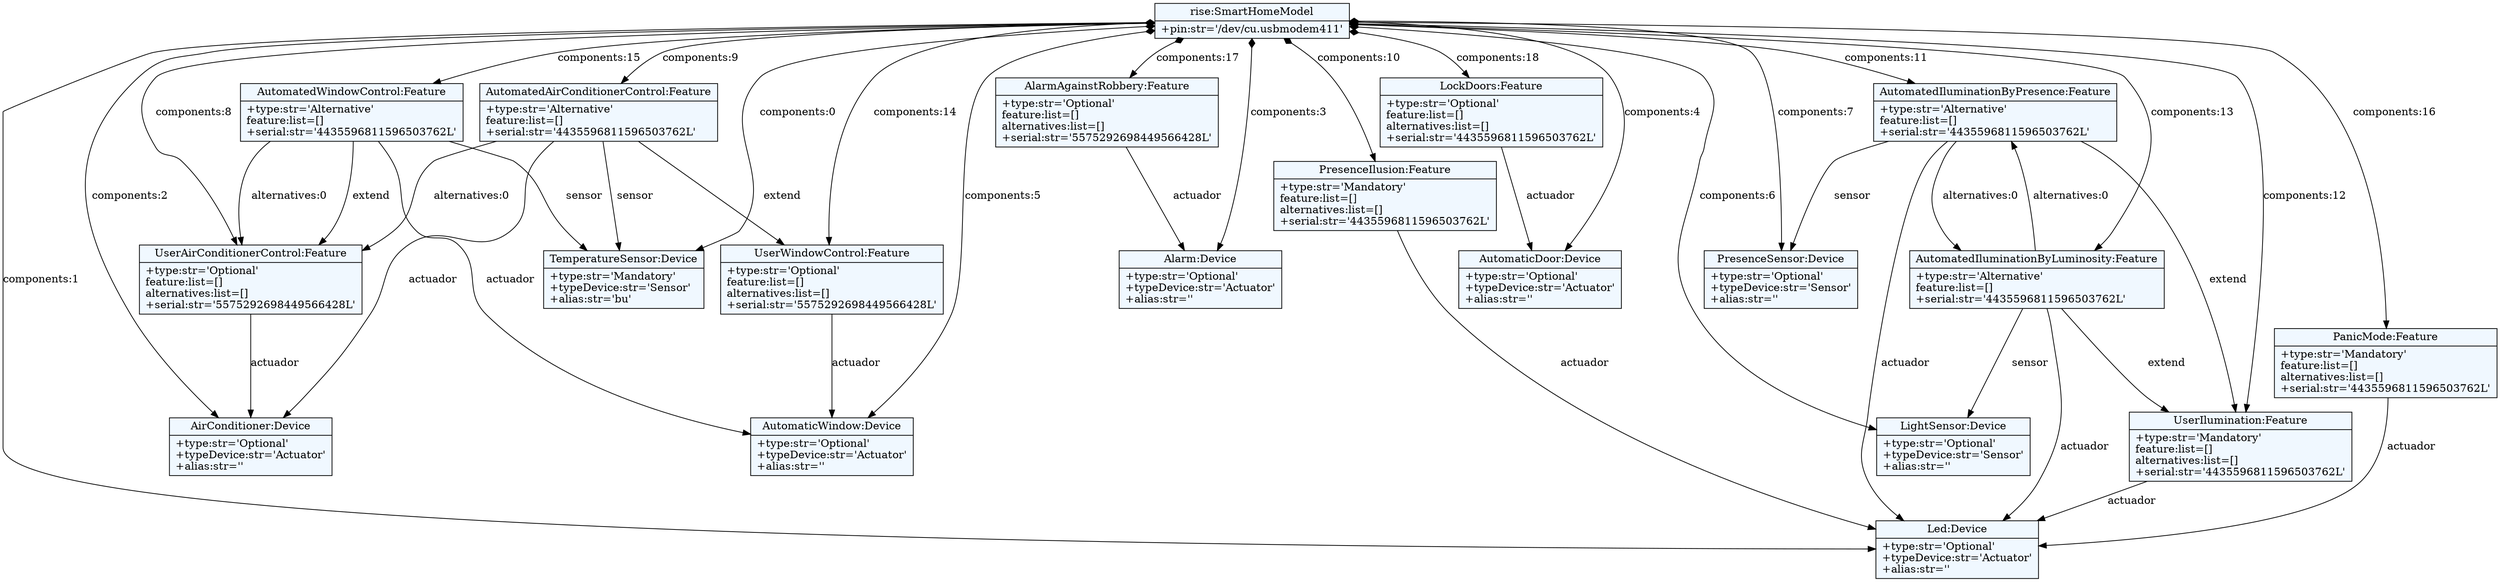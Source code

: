 
    digraph xtext {
    fontname = "Bitstream Vera Sans"
    fontsize = 8
    node[
        shape=record,
        style=filled,
        fillcolor=aliceblue
    ]
    nodesep = 0.3
    edge[dir=black,arrowtail=empty]


4567883168 -> 4567978896 [label="components:0" arrowtail=diamond dir=both]
4567978896[label="{TemperatureSensor:Device|+type:str='Mandatory'\l+typeDevice:str='Sensor'\l+alias:str='bu'\l}"]
4567883168 -> 4567981248 [label="components:1" arrowtail=diamond dir=both]
4567981248[label="{Led:Device|+type:str='Optional'\l+typeDevice:str='Actuator'\l+alias:str=''\l}"]
4567883168 -> 4567981304 [label="components:2" arrowtail=diamond dir=both]
4567981304[label="{AirConditioner:Device|+type:str='Optional'\l+typeDevice:str='Actuator'\l+alias:str=''\l}"]
4567883168 -> 4567981472 [label="components:3" arrowtail=diamond dir=both]
4567981472[label="{Alarm:Device|+type:str='Optional'\l+typeDevice:str='Actuator'\l+alias:str=''\l}"]
4567883168 -> 4567981528 [label="components:4" arrowtail=diamond dir=both]
4567981528[label="{AutomaticDoor:Device|+type:str='Optional'\l+typeDevice:str='Actuator'\l+alias:str=''\l}"]
4567883168 -> 4567981584 [label="components:5" arrowtail=diamond dir=both]
4567981584[label="{AutomaticWindow:Device|+type:str='Optional'\l+typeDevice:str='Actuator'\l+alias:str=''\l}"]
4567883168 -> 4567981640 [label="components:6" arrowtail=diamond dir=both]
4567981640[label="{LightSensor:Device|+type:str='Optional'\l+typeDevice:str='Sensor'\l+alias:str=''\l}"]
4567883168 -> 4567981696 [label="components:7" arrowtail=diamond dir=both]
4567981696[label="{PresenceSensor:Device|+type:str='Optional'\l+typeDevice:str='Sensor'\l+alias:str=''\l}"]
4567883168 -> 4567981752 [label="components:8" arrowtail=diamond dir=both]
4567981752 -> 4567981304 [label="actuador" ]
4567981752[label="{UserAirConditionerControl:Feature|+type:str='Optional'\lfeature:list=[]\lalternatives:list=[]\l+serial:str='5575292698449566428L'\l}"]
4567883168 -> 4567981808 [label="components:9" arrowtail=diamond dir=both]
4567981808 -> 4568068784 [label="extend" ]
4568068784 -> 4567981584 [label="actuador" ]
4568068784[label="{UserWindowControl:Feature|+type:str='Optional'\lfeature:list=[]\lalternatives:list=[]\l+serial:str='5575292698449566428L'\l}"]
4567981808 -> 4567981752 [label="alternatives:0" ]
4567981808 -> 4567981304 [label="actuador" ]
4567981808 -> 4567978896 [label="sensor" ]
4567981808[label="{AutomatedAirConditionerControl:Feature|+type:str='Alternative'\lfeature:list=[]\l+serial:str='4435596811596503762L'\l}"]
4567883168 -> 4567981920 [label="components:10" arrowtail=diamond dir=both]
4567981920 -> 4567981248 [label="actuador" ]
4567981920[label="{PresenceIlusion:Feature|+type:str='Mandatory'\lfeature:list=[]\lalternatives:list=[]\l+serial:str='4435596811596503762L'\l}"]
4567883168 -> 4568068280 [label="components:11" arrowtail=diamond dir=both]
4568068280 -> 4568068392 [label="extend" ]
4568068392 -> 4567981248 [label="actuador" ]
4568068392[label="{UserIlumination:Feature|+type:str='Mandatory'\lfeature:list=[]\lalternatives:list=[]\l+serial:str='4435596811596503762L'\l}"]
4568068280 -> 4568068672 [label="alternatives:0" ]
4568068672 -> 4568068392 [label="extend" ]
4568068672 -> 4568068280 [label="alternatives:0" ]
4568068672 -> 4567981248 [label="actuador" ]
4568068672 -> 4567981640 [label="sensor" ]
4568068672[label="{AutomatedIluminationByLuminosity:Feature|+type:str='Alternative'\lfeature:list=[]\l+serial:str='4435596811596503762L'\l}"]
4568068280 -> 4567981248 [label="actuador" ]
4568068280 -> 4567981696 [label="sensor" ]
4568068280[label="{AutomatedIluminationByPresence:Feature|+type:str='Alternative'\lfeature:list=[]\l+serial:str='4435596811596503762L'\l}"]
4567883168 -> 4568068392 [label="components:12" arrowtail=diamond dir=both]
4567883168 -> 4568068672 [label="components:13" arrowtail=diamond dir=both]
4567883168 -> 4568068784 [label="components:14" arrowtail=diamond dir=both]
4567883168 -> 4568069064 [label="components:15" arrowtail=diamond dir=both]
4568069064 -> 4567981752 [label="extend" ]
4568069064 -> 4567981752 [label="alternatives:0" ]
4568069064 -> 4567981584 [label="actuador" ]
4568069064 -> 4567978896 [label="sensor" ]
4568069064[label="{AutomatedWindowControl:Feature|+type:str='Alternative'\lfeature:list=[]\l+serial:str='4435596811596503762L'\l}"]
4567883168 -> 4568069176 [label="components:16" arrowtail=diamond dir=both]
4568069176 -> 4567981248 [label="actuador" ]
4568069176[label="{PanicMode:Feature|+type:str='Mandatory'\lfeature:list=[]\lalternatives:list=[]\l+serial:str='4435596811596503762L'\l}"]
4567883168 -> 4568069456 [label="components:17" arrowtail=diamond dir=both]
4568069456 -> 4567981472 [label="actuador" ]
4568069456[label="{AlarmAgainstRobbery:Feature|+type:str='Optional'\lfeature:list=[]\lalternatives:list=[]\l+serial:str='5575292698449566428L'\l}"]
4567883168 -> 4568069568 [label="components:18" arrowtail=diamond dir=both]
4568069568 -> 4567981528 [label="actuador" ]
4568069568[label="{LockDoors:Feature|+type:str='Optional'\lfeature:list=[]\lalternatives:list=[]\l+serial:str='4435596811596503762L'\l}"]
4567883168[label="{rise:SmartHomeModel|+pin:str='/dev/cu.usbmodem411'\l}"]

}
